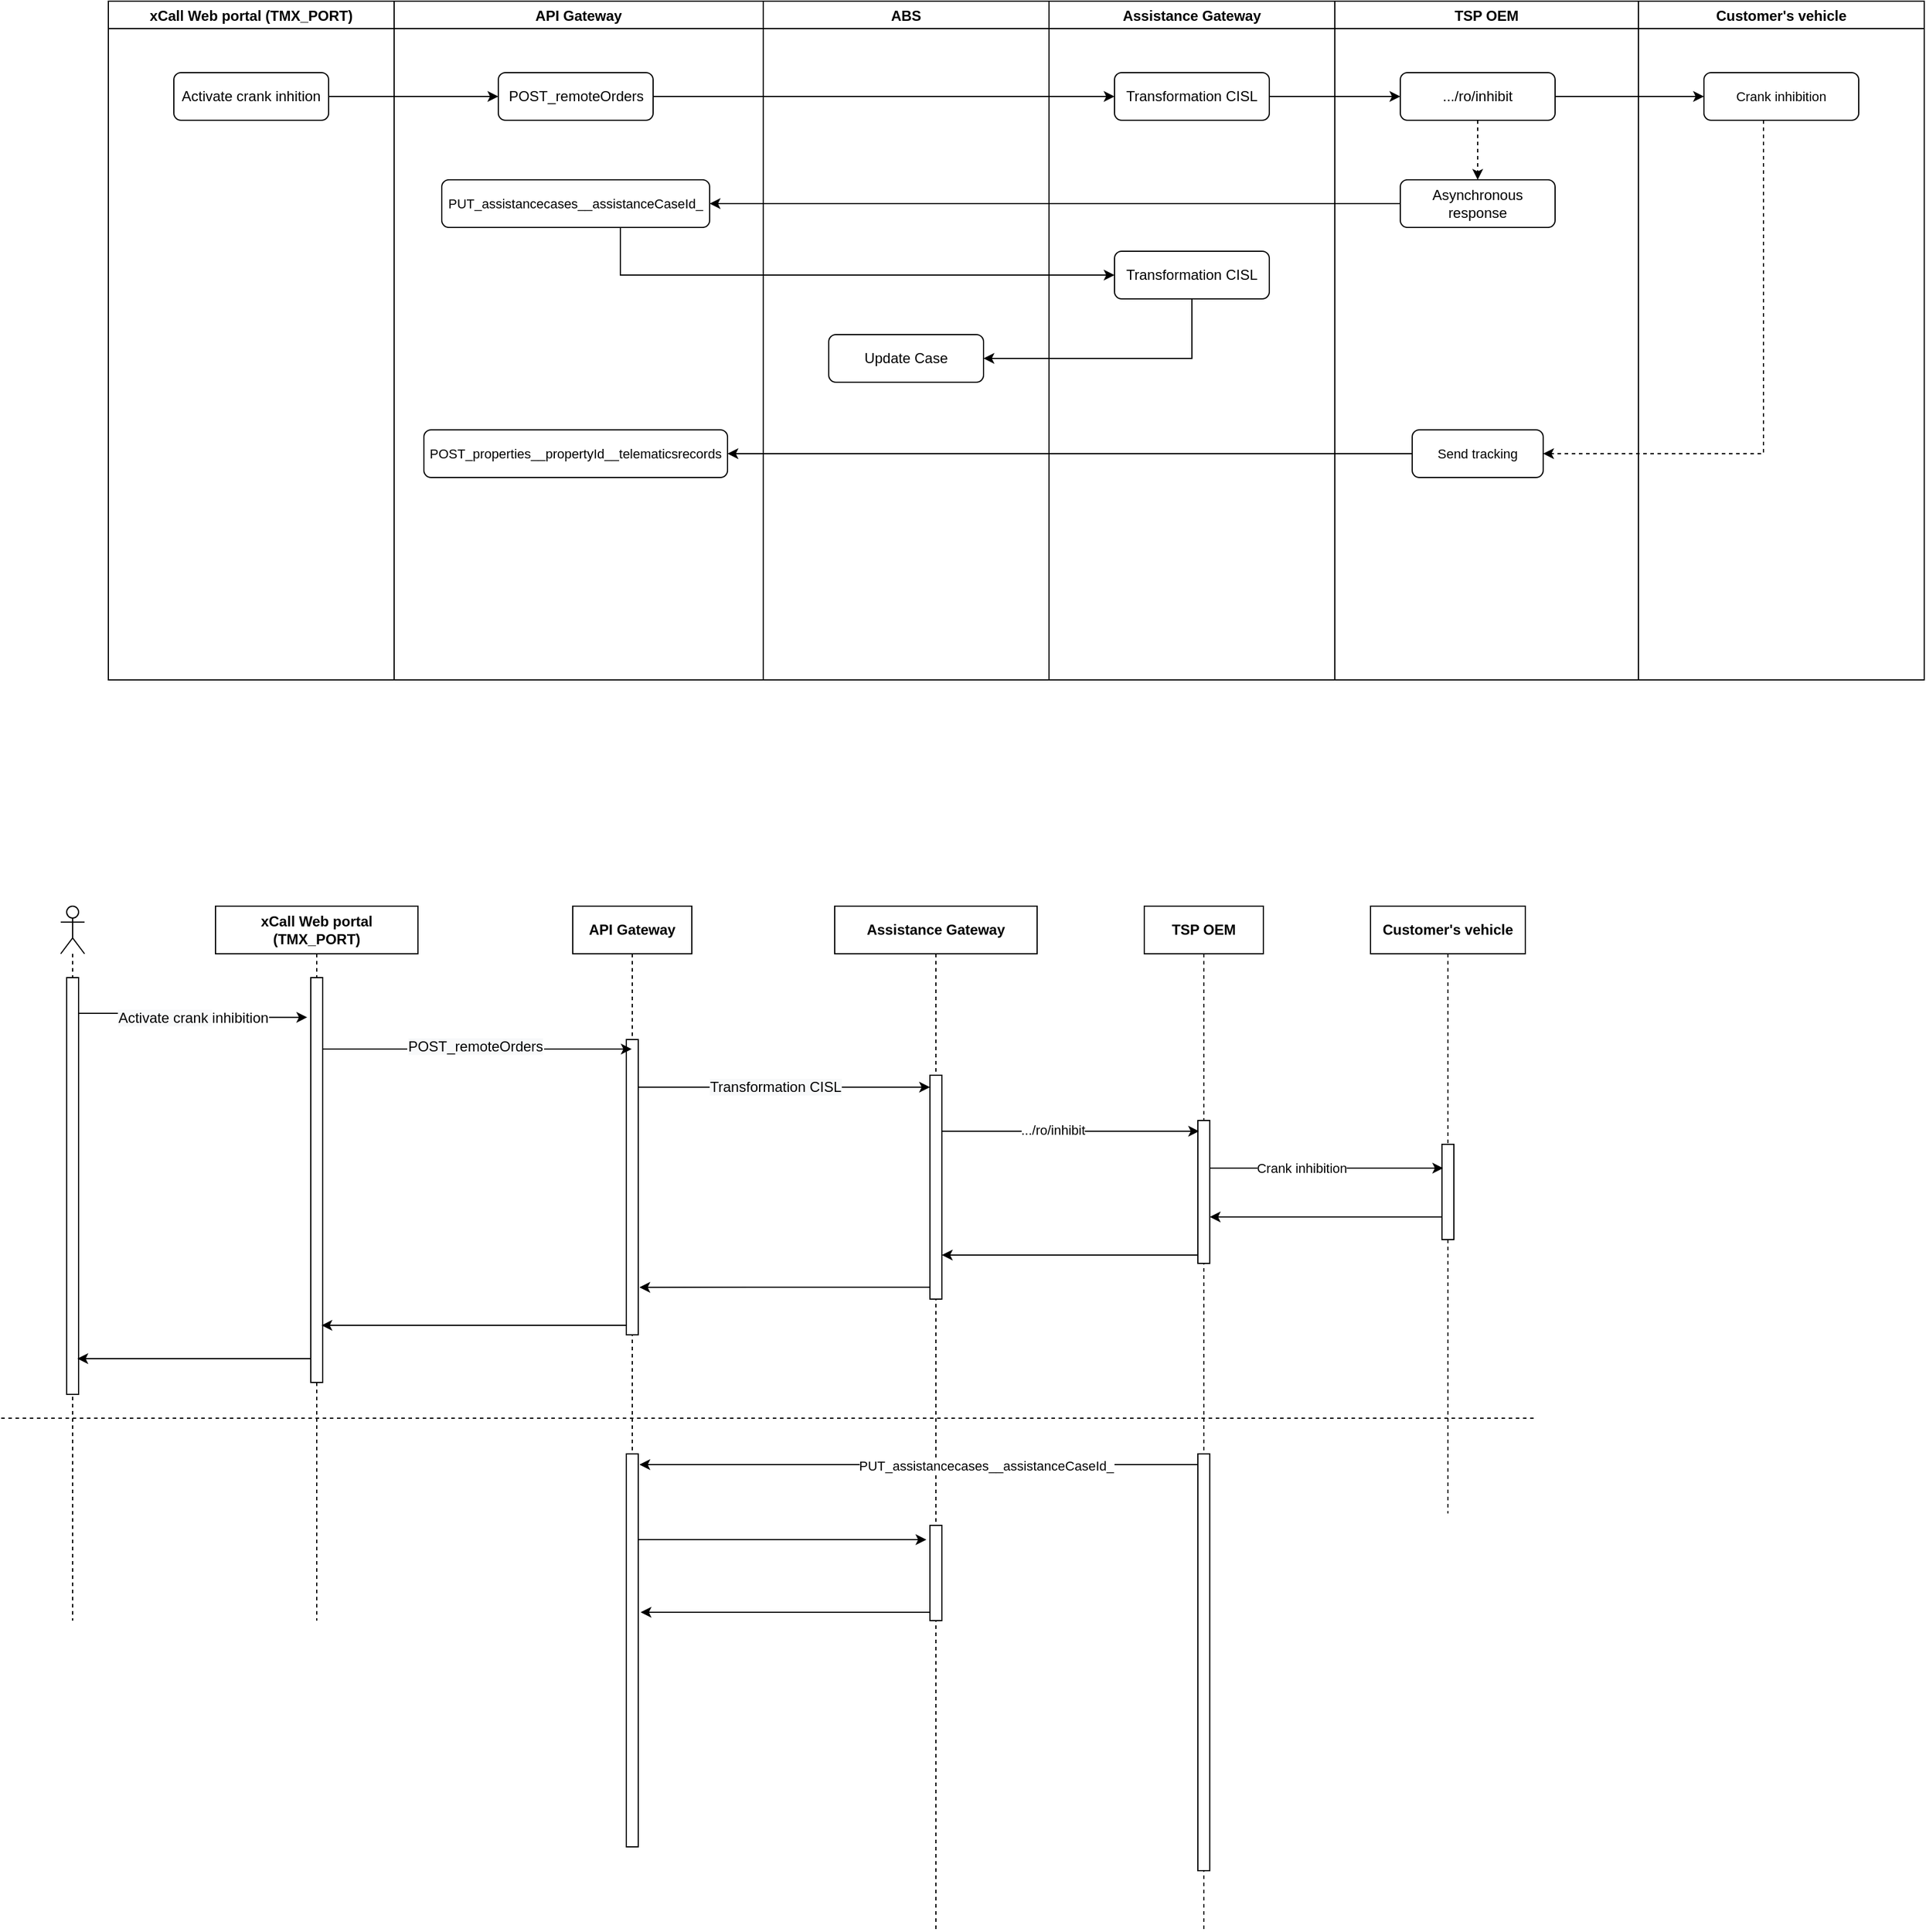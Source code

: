 <mxfile version="13.3.4" type="github">
  <diagram id="32y0gGs3qksaJWZPPGzP" name="Page-1">
    <mxGraphModel dx="2264" dy="713" grid="1" gridSize="10" guides="1" tooltips="1" connect="1" arrows="1" fold="1" page="1" pageScale="1" pageWidth="850" pageHeight="1100" math="0" shadow="0">
      <root>
        <mxCell id="0" />
        <mxCell id="1" parent="0" />
        <mxCell id="lUNf4S7CVow6F6lzFpPh-1" value="xCall Web portal (TMX_PORT)" style="swimlane;" parent="1" vertex="1">
          <mxGeometry x="-70" y="40" width="240" height="570" as="geometry" />
        </mxCell>
        <mxCell id="lUNf4S7CVow6F6lzFpPh-2" value="Activate crank inhition" style="rounded=1;whiteSpace=wrap;html=1;" parent="lUNf4S7CVow6F6lzFpPh-1" vertex="1">
          <mxGeometry x="55" y="60" width="130" height="40" as="geometry" />
        </mxCell>
        <mxCell id="lUNf4S7CVow6F6lzFpPh-3" value="API Gateway" style="swimlane;" parent="1" vertex="1">
          <mxGeometry x="170" y="40" width="310" height="570" as="geometry" />
        </mxCell>
        <mxCell id="lUNf4S7CVow6F6lzFpPh-4" value="POST_remoteOrders" style="rounded=1;whiteSpace=wrap;html=1;" parent="lUNf4S7CVow6F6lzFpPh-3" vertex="1">
          <mxGeometry x="87.5" y="60" width="130" height="40" as="geometry" />
        </mxCell>
        <mxCell id="vbMo_22zR6qh4Ks0kHg1-16" value="&lt;span style=&quot;font-size: 11px ; background-color: rgb(255 , 255 , 255)&quot;&gt;PUT_assistancecases__assistanceCaseId_&lt;/span&gt;" style="rounded=1;whiteSpace=wrap;html=1;" vertex="1" parent="lUNf4S7CVow6F6lzFpPh-3">
          <mxGeometry x="40" y="150" width="225" height="40" as="geometry" />
        </mxCell>
        <mxCell id="vbMo_22zR6qh4Ks0kHg1-27" value="&lt;span style=&quot;font-size: 11px&quot;&gt;POST_properties__propertyId__telematicsrecords&lt;/span&gt;" style="rounded=1;whiteSpace=wrap;html=1;" vertex="1" parent="lUNf4S7CVow6F6lzFpPh-3">
          <mxGeometry x="25" y="360" width="255" height="40" as="geometry" />
        </mxCell>
        <mxCell id="lUNf4S7CVow6F6lzFpPh-5" value="Assistance Gateway" style="swimlane;" parent="1" vertex="1">
          <mxGeometry x="720" y="40" width="240" height="570" as="geometry" />
        </mxCell>
        <mxCell id="lUNf4S7CVow6F6lzFpPh-6" value="Transformation CISL" style="rounded=1;whiteSpace=wrap;html=1;" parent="lUNf4S7CVow6F6lzFpPh-5" vertex="1">
          <mxGeometry x="55" y="60" width="130" height="40" as="geometry" />
        </mxCell>
        <mxCell id="vbMo_22zR6qh4Ks0kHg1-17" value="Transformation CISL" style="rounded=1;whiteSpace=wrap;html=1;" vertex="1" parent="lUNf4S7CVow6F6lzFpPh-5">
          <mxGeometry x="55" y="210" width="130" height="40" as="geometry" />
        </mxCell>
        <mxCell id="lUNf4S7CVow6F6lzFpPh-7" value="TSP OEM" style="swimlane;" parent="1" vertex="1">
          <mxGeometry x="960" y="40" width="255" height="570" as="geometry" />
        </mxCell>
        <mxCell id="vbMo_22zR6qh4Ks0kHg1-26" style="edgeStyle=orthogonalEdgeStyle;rounded=0;orthogonalLoop=1;jettySize=auto;html=1;entryX=0.5;entryY=0;entryDx=0;entryDy=0;dashed=1;" edge="1" parent="lUNf4S7CVow6F6lzFpPh-7" source="lUNf4S7CVow6F6lzFpPh-8" target="vbMo_22zR6qh4Ks0kHg1-15">
          <mxGeometry relative="1" as="geometry" />
        </mxCell>
        <mxCell id="lUNf4S7CVow6F6lzFpPh-8" value=".../ro/inhibit" style="rounded=1;whiteSpace=wrap;html=1;" parent="lUNf4S7CVow6F6lzFpPh-7" vertex="1">
          <mxGeometry x="55" y="60" width="130" height="40" as="geometry" />
        </mxCell>
        <mxCell id="vbMo_22zR6qh4Ks0kHg1-15" value="Asynchronous response" style="rounded=1;whiteSpace=wrap;html=1;" vertex="1" parent="lUNf4S7CVow6F6lzFpPh-7">
          <mxGeometry x="55" y="150" width="130" height="40" as="geometry" />
        </mxCell>
        <mxCell id="vbMo_22zR6qh4Ks0kHg1-29" value="&lt;span style=&quot;font-size: 11px&quot;&gt;Send tracking&lt;/span&gt;" style="rounded=1;whiteSpace=wrap;html=1;" vertex="1" parent="lUNf4S7CVow6F6lzFpPh-7">
          <mxGeometry x="65" y="360" width="110" height="40" as="geometry" />
        </mxCell>
        <mxCell id="lUNf4S7CVow6F6lzFpPh-9" value="Customer&#39;s vehicle" style="swimlane;" parent="1" vertex="1">
          <mxGeometry x="1215" y="40" width="240" height="570" as="geometry" />
        </mxCell>
        <mxCell id="lUNf4S7CVow6F6lzFpPh-10" value="&lt;span style=&quot;font-size: 11px ; background-color: rgb(255 , 255 , 255)&quot;&gt;Crank inhibition&lt;/span&gt;" style="rounded=1;whiteSpace=wrap;html=1;" parent="lUNf4S7CVow6F6lzFpPh-9" vertex="1">
          <mxGeometry x="55" y="60" width="130" height="40" as="geometry" />
        </mxCell>
        <mxCell id="lUNf4S7CVow6F6lzFpPh-11" value="&lt;span style=&quot;font-weight: 700&quot;&gt;xCall Web portal (TMX_PORT)&lt;/span&gt;" style="shape=umlLifeline;perimeter=lifelinePerimeter;whiteSpace=wrap;html=1;container=1;collapsible=0;recursiveResize=0;outlineConnect=0;" parent="1" vertex="1">
          <mxGeometry x="20" y="800" width="170" height="600" as="geometry" />
        </mxCell>
        <mxCell id="lUNf4S7CVow6F6lzFpPh-18" value="" style="html=1;points=[];perimeter=orthogonalPerimeter;" parent="lUNf4S7CVow6F6lzFpPh-11" vertex="1">
          <mxGeometry x="80" y="60" width="10" height="340" as="geometry" />
        </mxCell>
        <mxCell id="lUNf4S7CVow6F6lzFpPh-12" value="&lt;span style=&quot;font-weight: 700&quot;&gt;API Gateway&lt;/span&gt;" style="shape=umlLifeline;perimeter=lifelinePerimeter;whiteSpace=wrap;html=1;container=1;collapsible=0;recursiveResize=0;outlineConnect=0;" parent="1" vertex="1">
          <mxGeometry x="320" y="800" width="100" height="790" as="geometry" />
        </mxCell>
        <mxCell id="lUNf4S7CVow6F6lzFpPh-19" value="" style="html=1;points=[];perimeter=orthogonalPerimeter;" parent="lUNf4S7CVow6F6lzFpPh-12" vertex="1">
          <mxGeometry x="45" y="112" width="10" height="248" as="geometry" />
        </mxCell>
        <mxCell id="vbMo_22zR6qh4Ks0kHg1-7" value="" style="html=1;points=[];perimeter=orthogonalPerimeter;" vertex="1" parent="lUNf4S7CVow6F6lzFpPh-12">
          <mxGeometry x="45" y="460" width="10" height="330" as="geometry" />
        </mxCell>
        <mxCell id="lUNf4S7CVow6F6lzFpPh-20" style="edgeStyle=orthogonalEdgeStyle;rounded=0;orthogonalLoop=1;jettySize=auto;html=1;" parent="1" source="lUNf4S7CVow6F6lzFpPh-18" target="lUNf4S7CVow6F6lzFpPh-12" edge="1">
          <mxGeometry relative="1" as="geometry">
            <Array as="points">
              <mxPoint x="280" y="920" />
              <mxPoint x="280" y="920" />
            </Array>
            <mxPoint x="310" y="930" as="targetPoint" />
          </mxGeometry>
        </mxCell>
        <mxCell id="lUNf4S7CVow6F6lzFpPh-21" value="&lt;span style=&quot;font-size: 12px ; background-color: rgb(248 , 249 , 250)&quot;&gt;POST_remoteOrders&lt;/span&gt;" style="edgeLabel;html=1;align=center;verticalAlign=middle;resizable=0;points=[];labelBorderColor=#FFFFFF;" parent="lUNf4S7CVow6F6lzFpPh-20" vertex="1" connectable="0">
          <mxGeometry x="-0.144" y="2" relative="1" as="geometry">
            <mxPoint x="17" as="offset" />
          </mxGeometry>
        </mxCell>
        <mxCell id="lUNf4S7CVow6F6lzFpPh-22" value="&lt;span style=&quot;font-weight: 700&quot;&gt;Assistance Gateway&lt;/span&gt;" style="shape=umlLifeline;perimeter=lifelinePerimeter;whiteSpace=wrap;html=1;container=1;collapsible=0;recursiveResize=0;outlineConnect=0;" parent="1" vertex="1">
          <mxGeometry x="540" y="800" width="170" height="860" as="geometry" />
        </mxCell>
        <mxCell id="lUNf4S7CVow6F6lzFpPh-23" value="" style="html=1;points=[];perimeter=orthogonalPerimeter;" parent="lUNf4S7CVow6F6lzFpPh-22" vertex="1">
          <mxGeometry x="80" y="142" width="10" height="188" as="geometry" />
        </mxCell>
        <mxCell id="vbMo_22zR6qh4Ks0kHg1-10" value="" style="html=1;points=[];perimeter=orthogonalPerimeter;" vertex="1" parent="lUNf4S7CVow6F6lzFpPh-22">
          <mxGeometry x="80" y="520" width="10" height="80" as="geometry" />
        </mxCell>
        <mxCell id="lUNf4S7CVow6F6lzFpPh-24" style="edgeStyle=orthogonalEdgeStyle;rounded=0;orthogonalLoop=1;jettySize=auto;html=1;" parent="1" source="lUNf4S7CVow6F6lzFpPh-19" target="lUNf4S7CVow6F6lzFpPh-23" edge="1">
          <mxGeometry relative="1" as="geometry">
            <Array as="points">
              <mxPoint x="560" y="952" />
              <mxPoint x="560" y="952" />
            </Array>
          </mxGeometry>
        </mxCell>
        <mxCell id="lUNf4S7CVow6F6lzFpPh-25" value="&lt;span style=&quot;font-size: 12px ; background-color: rgb(248 , 249 , 250)&quot;&gt;Transformation CISL&lt;/span&gt;" style="edgeLabel;html=1;align=center;verticalAlign=middle;resizable=0;points=[];" parent="lUNf4S7CVow6F6lzFpPh-24" vertex="1" connectable="0">
          <mxGeometry x="0.51" y="-75" relative="1" as="geometry">
            <mxPoint x="-70" y="-75" as="offset" />
          </mxGeometry>
        </mxCell>
        <mxCell id="lUNf4S7CVow6F6lzFpPh-26" value="&lt;span style=&quot;font-weight: 700&quot;&gt;TSP OEM&lt;/span&gt;" style="shape=umlLifeline;perimeter=lifelinePerimeter;whiteSpace=wrap;html=1;container=1;collapsible=0;recursiveResize=0;outlineConnect=0;" parent="1" vertex="1">
          <mxGeometry x="800" y="800" width="100" height="860" as="geometry" />
        </mxCell>
        <mxCell id="lUNf4S7CVow6F6lzFpPh-36" value="" style="html=1;points=[];perimeter=orthogonalPerimeter;" parent="lUNf4S7CVow6F6lzFpPh-26" vertex="1">
          <mxGeometry x="45" y="180" width="10" height="120" as="geometry" />
        </mxCell>
        <mxCell id="vbMo_22zR6qh4Ks0kHg1-6" value="" style="html=1;points=[];perimeter=orthogonalPerimeter;" vertex="1" parent="lUNf4S7CVow6F6lzFpPh-26">
          <mxGeometry x="45" y="460" width="10" height="350" as="geometry" />
        </mxCell>
        <mxCell id="lUNf4S7CVow6F6lzFpPh-28" style="edgeStyle=orthogonalEdgeStyle;rounded=0;orthogonalLoop=1;jettySize=auto;html=1;entryX=0.1;entryY=0.075;entryDx=0;entryDy=0;entryPerimeter=0;" parent="1" source="lUNf4S7CVow6F6lzFpPh-23" target="lUNf4S7CVow6F6lzFpPh-36" edge="1">
          <mxGeometry relative="1" as="geometry">
            <mxPoint x="770" y="1020" as="targetPoint" />
            <Array as="points">
              <mxPoint x="680" y="989" />
              <mxPoint x="680" y="989" />
            </Array>
          </mxGeometry>
        </mxCell>
        <mxCell id="lUNf4S7CVow6F6lzFpPh-29" value=".../ro/inhibit" style="edgeLabel;html=1;align=center;verticalAlign=middle;resizable=0;points=[];" parent="lUNf4S7CVow6F6lzFpPh-28" vertex="1" connectable="0">
          <mxGeometry x="0.367" y="55" relative="1" as="geometry">
            <mxPoint x="-55" y="54" as="offset" />
          </mxGeometry>
        </mxCell>
        <mxCell id="lUNf4S7CVow6F6lzFpPh-30" value="" style="shape=umlLifeline;participant=umlActor;perimeter=lifelinePerimeter;whiteSpace=wrap;html=1;container=1;collapsible=0;recursiveResize=0;verticalAlign=top;spacingTop=36;labelBackgroundColor=#ffffff;outlineConnect=0;" parent="1" vertex="1">
          <mxGeometry x="-110" y="800" width="20" height="600" as="geometry" />
        </mxCell>
        <mxCell id="lUNf4S7CVow6F6lzFpPh-31" value="" style="html=1;points=[];perimeter=orthogonalPerimeter;" parent="lUNf4S7CVow6F6lzFpPh-30" vertex="1">
          <mxGeometry x="5" y="60" width="10" height="350" as="geometry" />
        </mxCell>
        <mxCell id="lUNf4S7CVow6F6lzFpPh-32" style="edgeStyle=orthogonalEdgeStyle;rounded=0;orthogonalLoop=1;jettySize=auto;html=1;entryX=-0.3;entryY=0.098;entryDx=0;entryDy=0;entryPerimeter=0;" parent="1" source="lUNf4S7CVow6F6lzFpPh-31" target="lUNf4S7CVow6F6lzFpPh-18" edge="1">
          <mxGeometry relative="1" as="geometry">
            <Array as="points">
              <mxPoint x="-40" y="890" />
              <mxPoint x="-40" y="893" />
            </Array>
          </mxGeometry>
        </mxCell>
        <mxCell id="lUNf4S7CVow6F6lzFpPh-33" value="&lt;span style=&quot;font-size: 12px ; background-color: rgb(248 , 249 , 250)&quot;&gt;Activate crank&amp;nbsp;&lt;/span&gt;&lt;span style=&quot;font-size: 12px&quot;&gt;inhibition&lt;/span&gt;" style="edgeLabel;html=1;align=center;verticalAlign=middle;resizable=0;points=[];" parent="lUNf4S7CVow6F6lzFpPh-32" vertex="1" connectable="0">
          <mxGeometry x="-0.115" relative="1" as="geometry">
            <mxPoint x="12.3" as="offset" />
          </mxGeometry>
        </mxCell>
        <mxCell id="lUNf4S7CVow6F6lzFpPh-34" value="&lt;span style=&quot;font-weight: 700&quot;&gt;Customer&#39;s&amp;nbsp;&lt;/span&gt;&lt;b&gt;vehicle&lt;/b&gt;" style="shape=umlLifeline;perimeter=lifelinePerimeter;whiteSpace=wrap;html=1;container=1;collapsible=0;recursiveResize=0;outlineConnect=0;" parent="1" vertex="1">
          <mxGeometry x="990" y="800" width="130" height="510" as="geometry" />
        </mxCell>
        <mxCell id="lUNf4S7CVow6F6lzFpPh-37" value="" style="html=1;points=[];perimeter=orthogonalPerimeter;" parent="lUNf4S7CVow6F6lzFpPh-34" vertex="1">
          <mxGeometry x="60" y="200" width="10" height="80" as="geometry" />
        </mxCell>
        <mxCell id="lUNf4S7CVow6F6lzFpPh-38" style="edgeStyle=orthogonalEdgeStyle;rounded=0;orthogonalLoop=1;jettySize=auto;html=1;entryX=0.1;entryY=0.25;entryDx=0;entryDy=0;entryPerimeter=0;" parent="1" source="lUNf4S7CVow6F6lzFpPh-36" target="lUNf4S7CVow6F6lzFpPh-37" edge="1">
          <mxGeometry relative="1" as="geometry">
            <Array as="points">
              <mxPoint x="900" y="1020" />
              <mxPoint x="900" y="1020" />
            </Array>
          </mxGeometry>
        </mxCell>
        <mxCell id="lUNf4S7CVow6F6lzFpPh-39" value="Crank inhibition" style="edgeLabel;html=1;align=center;verticalAlign=middle;resizable=0;points=[];" parent="lUNf4S7CVow6F6lzFpPh-38" vertex="1" connectable="0">
          <mxGeometry x="-0.215" relative="1" as="geometry">
            <mxPoint as="offset" />
          </mxGeometry>
        </mxCell>
        <mxCell id="lUNf4S7CVow6F6lzFpPh-40" style="edgeStyle=orthogonalEdgeStyle;rounded=0;orthogonalLoop=1;jettySize=auto;html=1;entryX=1;entryY=0.675;entryDx=0;entryDy=0;entryPerimeter=0;" parent="1" source="lUNf4S7CVow6F6lzFpPh-37" target="lUNf4S7CVow6F6lzFpPh-36" edge="1">
          <mxGeometry relative="1" as="geometry">
            <Array as="points">
              <mxPoint x="1000" y="1061" />
              <mxPoint x="1000" y="1061" />
            </Array>
          </mxGeometry>
        </mxCell>
        <mxCell id="lUNf4S7CVow6F6lzFpPh-43" style="edgeStyle=orthogonalEdgeStyle;rounded=0;orthogonalLoop=1;jettySize=auto;html=1;entryX=1;entryY=0.803;entryDx=0;entryDy=0;entryPerimeter=0;" parent="1" source="lUNf4S7CVow6F6lzFpPh-36" target="lUNf4S7CVow6F6lzFpPh-23" edge="1">
          <mxGeometry relative="1" as="geometry">
            <Array as="points">
              <mxPoint x="780" y="1093" />
              <mxPoint x="780" y="1093" />
            </Array>
          </mxGeometry>
        </mxCell>
        <mxCell id="vbMo_22zR6qh4Ks0kHg1-2" style="edgeStyle=orthogonalEdgeStyle;rounded=0;orthogonalLoop=1;jettySize=auto;html=1;entryX=1.1;entryY=0.839;entryDx=0;entryDy=0;entryPerimeter=0;" edge="1" parent="1" source="lUNf4S7CVow6F6lzFpPh-23" target="lUNf4S7CVow6F6lzFpPh-19">
          <mxGeometry relative="1" as="geometry">
            <Array as="points">
              <mxPoint x="560" y="1120" />
              <mxPoint x="560" y="1120" />
            </Array>
          </mxGeometry>
        </mxCell>
        <mxCell id="vbMo_22zR6qh4Ks0kHg1-3" style="edgeStyle=orthogonalEdgeStyle;rounded=0;orthogonalLoop=1;jettySize=auto;html=1;entryX=0.9;entryY=0.859;entryDx=0;entryDy=0;entryPerimeter=0;" edge="1" parent="1" source="lUNf4S7CVow6F6lzFpPh-19" target="lUNf4S7CVow6F6lzFpPh-18">
          <mxGeometry relative="1" as="geometry">
            <Array as="points">
              <mxPoint x="270" y="1152" />
              <mxPoint x="270" y="1152" />
            </Array>
          </mxGeometry>
        </mxCell>
        <mxCell id="vbMo_22zR6qh4Ks0kHg1-4" style="edgeStyle=orthogonalEdgeStyle;rounded=0;orthogonalLoop=1;jettySize=auto;html=1;" edge="1" parent="1" source="lUNf4S7CVow6F6lzFpPh-18">
          <mxGeometry relative="1" as="geometry">
            <mxPoint x="-96" y="1180" as="targetPoint" />
            <Array as="points">
              <mxPoint x="20" y="1180" />
              <mxPoint x="20" y="1180" />
            </Array>
          </mxGeometry>
        </mxCell>
        <mxCell id="vbMo_22zR6qh4Ks0kHg1-5" value="" style="endArrow=none;dashed=1;html=1;" edge="1" parent="1">
          <mxGeometry width="50" height="50" relative="1" as="geometry">
            <mxPoint x="-160" y="1230" as="sourcePoint" />
            <mxPoint x="1130" y="1230" as="targetPoint" />
          </mxGeometry>
        </mxCell>
        <mxCell id="vbMo_22zR6qh4Ks0kHg1-8" style="edgeStyle=orthogonalEdgeStyle;rounded=0;orthogonalLoop=1;jettySize=auto;html=1;" edge="1" parent="1" source="vbMo_22zR6qh4Ks0kHg1-6">
          <mxGeometry relative="1" as="geometry">
            <mxPoint x="376" y="1269" as="targetPoint" />
            <Array as="points">
              <mxPoint x="660" y="1269" />
              <mxPoint x="660" y="1269" />
            </Array>
          </mxGeometry>
        </mxCell>
        <mxCell id="vbMo_22zR6qh4Ks0kHg1-9" value="PUT_assistancecases__assistanceCaseId_" style="edgeLabel;html=1;align=center;verticalAlign=middle;resizable=0;points=[];" vertex="1" connectable="0" parent="vbMo_22zR6qh4Ks0kHg1-8">
          <mxGeometry x="-0.211" y="7" relative="1" as="geometry">
            <mxPoint x="7" y="-6" as="offset" />
          </mxGeometry>
        </mxCell>
        <mxCell id="vbMo_22zR6qh4Ks0kHg1-11" style="edgeStyle=orthogonalEdgeStyle;rounded=0;orthogonalLoop=1;jettySize=auto;html=1;entryX=-0.3;entryY=0.15;entryDx=0;entryDy=0;entryPerimeter=0;" edge="1" parent="1" source="vbMo_22zR6qh4Ks0kHg1-7" target="vbMo_22zR6qh4Ks0kHg1-10">
          <mxGeometry relative="1" as="geometry">
            <Array as="points">
              <mxPoint x="440" y="1332" />
              <mxPoint x="440" y="1332" />
            </Array>
          </mxGeometry>
        </mxCell>
        <mxCell id="vbMo_22zR6qh4Ks0kHg1-12" style="edgeStyle=orthogonalEdgeStyle;rounded=0;orthogonalLoop=1;jettySize=auto;html=1;entryX=1.2;entryY=0.403;entryDx=0;entryDy=0;entryPerimeter=0;" edge="1" parent="1" source="vbMo_22zR6qh4Ks0kHg1-10" target="vbMo_22zR6qh4Ks0kHg1-7">
          <mxGeometry relative="1" as="geometry">
            <Array as="points">
              <mxPoint x="560" y="1393" />
              <mxPoint x="560" y="1393" />
            </Array>
          </mxGeometry>
        </mxCell>
        <mxCell id="vbMo_22zR6qh4Ks0kHg1-13" value="ABS" style="swimlane;" vertex="1" parent="1">
          <mxGeometry x="480" y="40" width="240" height="570" as="geometry" />
        </mxCell>
        <mxCell id="vbMo_22zR6qh4Ks0kHg1-14" value="Update Case" style="rounded=1;whiteSpace=wrap;html=1;" vertex="1" parent="vbMo_22zR6qh4Ks0kHg1-13">
          <mxGeometry x="55" y="280" width="130" height="40" as="geometry" />
        </mxCell>
        <mxCell id="vbMo_22zR6qh4Ks0kHg1-18" style="edgeStyle=orthogonalEdgeStyle;rounded=0;orthogonalLoop=1;jettySize=auto;html=1;entryX=1;entryY=0.5;entryDx=0;entryDy=0;" edge="1" parent="1" source="vbMo_22zR6qh4Ks0kHg1-15" target="vbMo_22zR6qh4Ks0kHg1-16">
          <mxGeometry relative="1" as="geometry" />
        </mxCell>
        <mxCell id="vbMo_22zR6qh4Ks0kHg1-19" style="edgeStyle=orthogonalEdgeStyle;rounded=0;orthogonalLoop=1;jettySize=auto;html=1;entryX=0;entryY=0.5;entryDx=0;entryDy=0;elbow=vertical;" edge="1" parent="1" source="vbMo_22zR6qh4Ks0kHg1-16" target="vbMo_22zR6qh4Ks0kHg1-17">
          <mxGeometry relative="1" as="geometry">
            <Array as="points">
              <mxPoint x="360" y="270" />
            </Array>
          </mxGeometry>
        </mxCell>
        <mxCell id="vbMo_22zR6qh4Ks0kHg1-21" style="edgeStyle=orthogonalEdgeStyle;rounded=0;orthogonalLoop=1;jettySize=auto;html=1;entryX=1;entryY=0.5;entryDx=0;entryDy=0;" edge="1" parent="1" source="vbMo_22zR6qh4Ks0kHg1-17" target="vbMo_22zR6qh4Ks0kHg1-14">
          <mxGeometry relative="1" as="geometry">
            <Array as="points">
              <mxPoint x="840" y="340" />
            </Array>
          </mxGeometry>
        </mxCell>
        <mxCell id="vbMo_22zR6qh4Ks0kHg1-22" style="edgeStyle=orthogonalEdgeStyle;rounded=0;orthogonalLoop=1;jettySize=auto;html=1;entryX=0;entryY=0.5;entryDx=0;entryDy=0;" edge="1" parent="1" source="lUNf4S7CVow6F6lzFpPh-2" target="lUNf4S7CVow6F6lzFpPh-4">
          <mxGeometry relative="1" as="geometry" />
        </mxCell>
        <mxCell id="vbMo_22zR6qh4Ks0kHg1-23" style="edgeStyle=orthogonalEdgeStyle;rounded=0;orthogonalLoop=1;jettySize=auto;html=1;entryX=0;entryY=0.5;entryDx=0;entryDy=0;" edge="1" parent="1" source="lUNf4S7CVow6F6lzFpPh-4" target="lUNf4S7CVow6F6lzFpPh-6">
          <mxGeometry relative="1" as="geometry" />
        </mxCell>
        <mxCell id="vbMo_22zR6qh4Ks0kHg1-24" style="edgeStyle=orthogonalEdgeStyle;rounded=0;orthogonalLoop=1;jettySize=auto;html=1;entryX=0;entryY=0.5;entryDx=0;entryDy=0;" edge="1" parent="1" source="lUNf4S7CVow6F6lzFpPh-6" target="lUNf4S7CVow6F6lzFpPh-8">
          <mxGeometry relative="1" as="geometry" />
        </mxCell>
        <mxCell id="vbMo_22zR6qh4Ks0kHg1-25" style="edgeStyle=orthogonalEdgeStyle;rounded=0;orthogonalLoop=1;jettySize=auto;html=1;entryX=0;entryY=0.5;entryDx=0;entryDy=0;" edge="1" parent="1" source="lUNf4S7CVow6F6lzFpPh-8" target="lUNf4S7CVow6F6lzFpPh-10">
          <mxGeometry relative="1" as="geometry" />
        </mxCell>
        <mxCell id="vbMo_22zR6qh4Ks0kHg1-28" style="edgeStyle=orthogonalEdgeStyle;rounded=0;orthogonalLoop=1;jettySize=auto;html=1;dashed=1;entryX=1;entryY=0.5;entryDx=0;entryDy=0;" edge="1" parent="1" source="lUNf4S7CVow6F6lzFpPh-10" target="vbMo_22zR6qh4Ks0kHg1-29">
          <mxGeometry relative="1" as="geometry">
            <mxPoint x="1250" y="420" as="targetPoint" />
            <Array as="points">
              <mxPoint x="1320" y="420" />
            </Array>
          </mxGeometry>
        </mxCell>
        <mxCell id="vbMo_22zR6qh4Ks0kHg1-32" style="edgeStyle=orthogonalEdgeStyle;rounded=0;orthogonalLoop=1;jettySize=auto;html=1;entryX=1;entryY=0.5;entryDx=0;entryDy=0;" edge="1" parent="1" source="vbMo_22zR6qh4Ks0kHg1-29" target="vbMo_22zR6qh4Ks0kHg1-27">
          <mxGeometry relative="1" as="geometry" />
        </mxCell>
      </root>
    </mxGraphModel>
  </diagram>
</mxfile>
